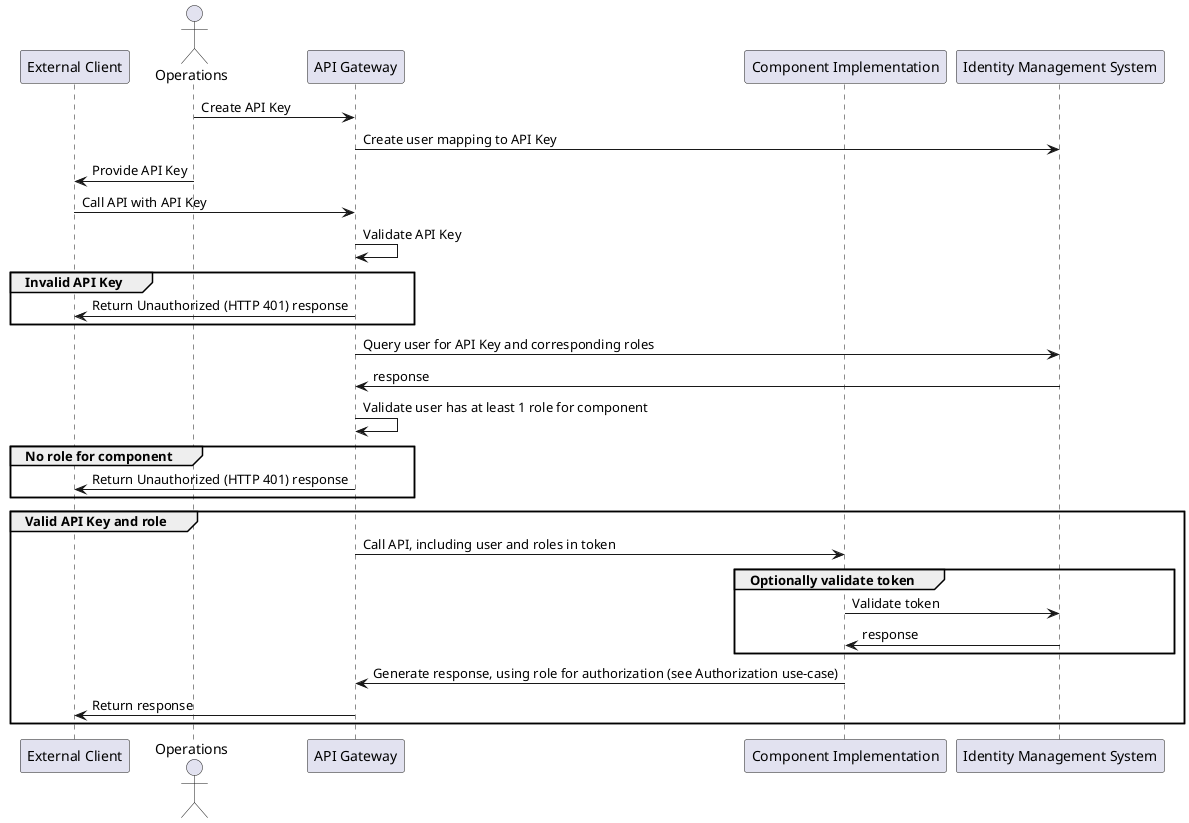 @startuml

participant ExternalClient as "External Client"
actor Operations
participant APIGateway as "API Gateway"
participant ComponentImplementation as "Component Implementation"
participant IdentityManagementSystem as "Identity Management System"

Operations -> APIGateway : Create API Key
APIGateway -> IdentityManagementSystem : Create user mapping to API Key
Operations -> ExternalClient : Provide API Key
ExternalClient -> APIGateway : Call API with API Key
APIGateway -> APIGateway: Validate API Key

group Invalid API Key
    APIGateway -> ExternalClient : Return Unauthorized (HTTP 401) response
end

APIGateway -> IdentityManagementSystem : Query user for API Key and corresponding roles
APIGateway <- IdentityManagementSystem : response

APIGateway -> APIGateway: Validate user has at least 1 role for component

group No role for component
    APIGateway -> ExternalClient : Return Unauthorized (HTTP 401) response
end

group Valid API Key and role
    APIGateway -> ComponentImplementation : Call API, including user and roles in token

    group Optionally validate token
        ComponentImplementation -> IdentityManagementSystem : Validate token
        ComponentImplementation <- IdentityManagementSystem : response
    end

    ComponentImplementation -> APIGateway: Generate response, using role for authorization (see Authorization use-case)
    APIGateway -> ExternalClient : Return response
end


@enduml